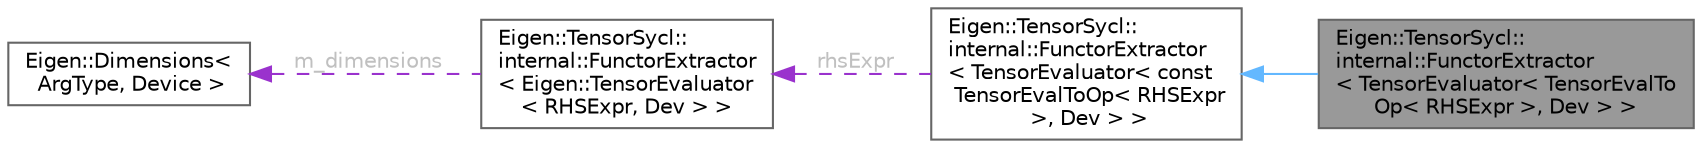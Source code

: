 digraph "Eigen::TensorSycl::internal::FunctorExtractor&lt; TensorEvaluator&lt; TensorEvalToOp&lt; RHSExpr &gt;, Dev &gt; &gt;"
{
 // LATEX_PDF_SIZE
  bgcolor="transparent";
  edge [fontname=Helvetica,fontsize=10,labelfontname=Helvetica,labelfontsize=10];
  node [fontname=Helvetica,fontsize=10,shape=box,height=0.2,width=0.4];
  rankdir="LR";
  Node1 [id="Node000001",label="Eigen::TensorSycl::\linternal::FunctorExtractor\l\< TensorEvaluator\< TensorEvalTo\lOp\< RHSExpr \>, Dev \> \>",height=0.2,width=0.4,color="gray40", fillcolor="grey60", style="filled", fontcolor="black",tooltip=" "];
  Node2 -> Node1 [id="edge4_Node000001_Node000002",dir="back",color="steelblue1",style="solid",tooltip=" "];
  Node2 [id="Node000002",label="Eigen::TensorSycl::\linternal::FunctorExtractor\l\< TensorEvaluator\< const\l TensorEvalToOp\< RHSExpr\l \>, Dev \> \>",height=0.2,width=0.4,color="gray40", fillcolor="white", style="filled",URL="$struct_eigen_1_1_tensor_sycl_1_1internal_1_1_functor_extractor_3_01_tensor_evaluator_3_01const_00cb481c3699f8d4e5fa68dcbf0785993.html",tooltip=" "];
  Node3 -> Node2 [id="edge5_Node000002_Node000003",dir="back",color="darkorchid3",style="dashed",tooltip=" ",label=" rhsExpr",fontcolor="grey" ];
  Node3 [id="Node000003",label="Eigen::TensorSycl::\linternal::FunctorExtractor\l\< Eigen::TensorEvaluator\l\< RHSExpr, Dev \> \>",height=0.2,width=0.4,color="gray40", fillcolor="white", style="filled",URL="$struct_eigen_1_1_tensor_sycl_1_1internal_1_1_functor_extractor.html",tooltip=" "];
  Node4 -> Node3 [id="edge6_Node000003_Node000004",dir="back",color="darkorchid3",style="dashed",tooltip=" ",label=" m_dimensions",fontcolor="grey" ];
  Node4 [id="Node000004",label="Eigen::Dimensions\<\l ArgType, Device \>",height=0.2,width=0.4,color="gray40", fillcolor="white", style="filled",URL="$struct_eigen_1_1_tensor_evaluator.html",tooltip=" "];
}
